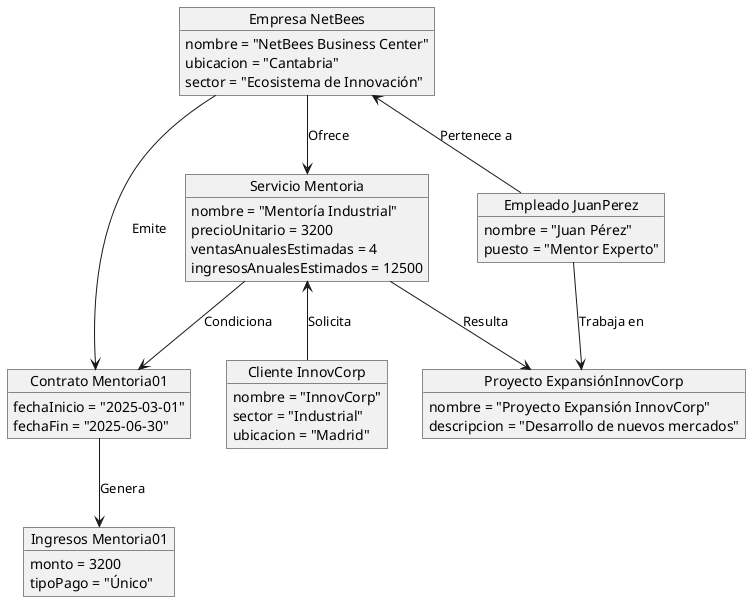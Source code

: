 @startuml
hide empty members
hide circle

object "Empresa NetBees" as netBees {
  nombre = "NetBees Business Center"
  ubicacion = "Cantabria"
  sector = "Ecosistema de Innovación"
}

object "Servicio Mentoria" as servMentoria {
  nombre = "Mentoría Industrial"
  precioUnitario = 3200
  ventasAnualesEstimadas = 4
  ingresosAnualesEstimados = 12500
}

object "Cliente InnovCorp" as cliInnov {
  nombre = "InnovCorp"
  sector = "Industrial"
  ubicacion = "Madrid"
}

object "Empleado JuanPerez" as empJuan {
  nombre = "Juan Pérez"
  puesto = "Mentor Experto"
}

object "Proyecto ExpansiónInnovCorp" as proyExpan {
  nombre = "Proyecto Expansión InnovCorp"
  descripcion = "Desarrollo de nuevos mercados"
}

object "Contrato Mentoria01" as contrato001 {
  fechaInicio = "2025-03-01"
  fechaFin = "2025-06-30"
}

object "Ingresos Mentoria01" as ingr001 {
  monto = 3200
  tipoPago = "Único"
}


netBees --> servMentoria : Ofrece
cliInnov -U-> servMentoria : Solicita
empJuan --> proyExpan : Trabaja en
servMentoria --> proyExpan : Resulta
empJuan -U-> netBees : Pertenece a
contrato001 --> ingr001 : Genera
servMentoria --> contrato001 : Condiciona
netBees --> contrato001 : Emite
@enduml
